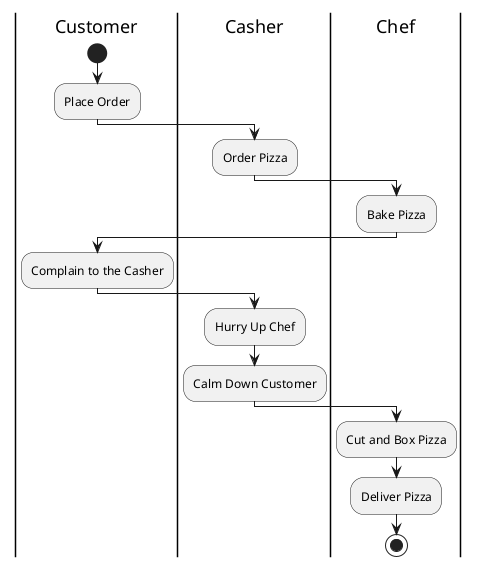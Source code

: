 /'
Copyright (c) 2025 Ahmed R. Sadik, Honda Research Institute Europe GmbH

This source code is licensed under the MIT License found in the
LICENSE file in the root directory of this source tree. This dataset contains smelly code for research and refactoring purposes.
'/

@startuml
|Customer|
start
:Place Order;
|Casher|
:Order Pizza;
|Chef|
:Bake Pizza;
|Customer|
:Complain to the Casher;
|Casher|
:Hurry Up Chef;
:Calm Down Customer;
|Chef|
:Cut and Box Pizza;
:Deliver Pizza;
stop
@enduml








